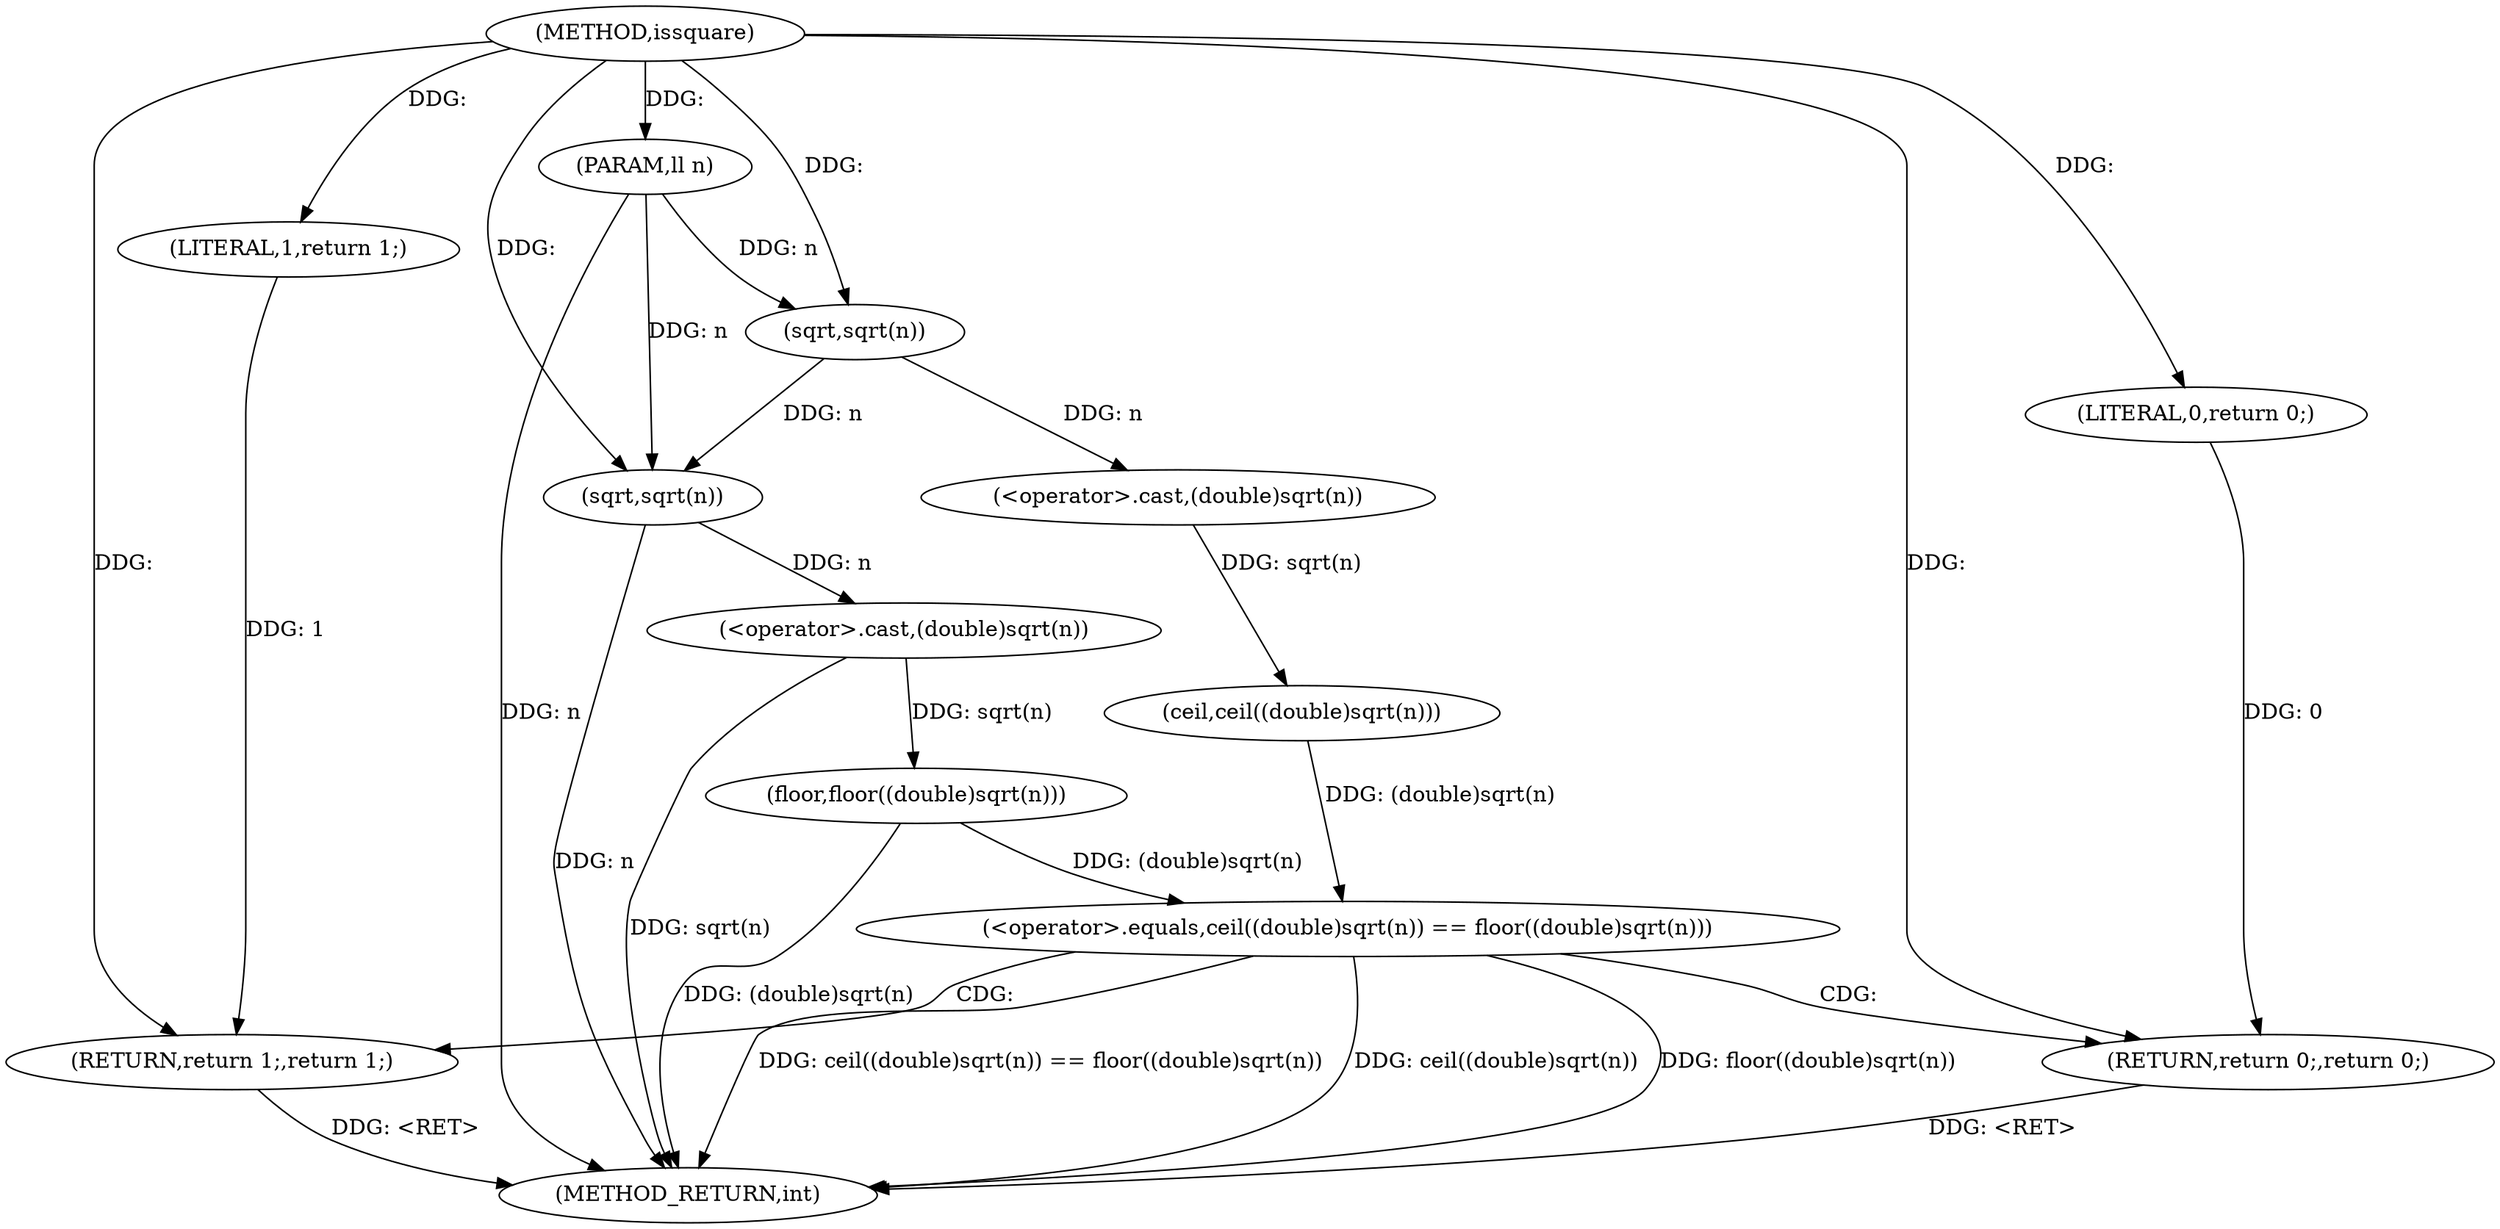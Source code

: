 digraph "issquare" {  
"1000656" [label = "(METHOD,issquare)" ]
"1000676" [label = "(METHOD_RETURN,int)" ]
"1000657" [label = "(PARAM,ll n)" ]
"1000660" [label = "(<operator>.equals,ceil((double)sqrt(n)) == floor((double)sqrt(n)))" ]
"1000671" [label = "(RETURN,return 1;,return 1;)" ]
"1000672" [label = "(LITERAL,1,return 1;)" ]
"1000674" [label = "(RETURN,return 0;,return 0;)" ]
"1000661" [label = "(ceil,ceil((double)sqrt(n)))" ]
"1000666" [label = "(floor,floor((double)sqrt(n)))" ]
"1000675" [label = "(LITERAL,0,return 0;)" ]
"1000662" [label = "(<operator>.cast,(double)sqrt(n))" ]
"1000667" [label = "(<operator>.cast,(double)sqrt(n))" ]
"1000664" [label = "(sqrt,sqrt(n))" ]
"1000669" [label = "(sqrt,sqrt(n))" ]
  "1000671" -> "1000676"  [ label = "DDG: <RET>"] 
  "1000674" -> "1000676"  [ label = "DDG: <RET>"] 
  "1000657" -> "1000676"  [ label = "DDG: n"] 
  "1000660" -> "1000676"  [ label = "DDG: ceil((double)sqrt(n))"] 
  "1000669" -> "1000676"  [ label = "DDG: n"] 
  "1000667" -> "1000676"  [ label = "DDG: sqrt(n)"] 
  "1000666" -> "1000676"  [ label = "DDG: (double)sqrt(n)"] 
  "1000660" -> "1000676"  [ label = "DDG: floor((double)sqrt(n))"] 
  "1000660" -> "1000676"  [ label = "DDG: ceil((double)sqrt(n)) == floor((double)sqrt(n))"] 
  "1000656" -> "1000657"  [ label = "DDG: "] 
  "1000672" -> "1000671"  [ label = "DDG: 1"] 
  "1000656" -> "1000671"  [ label = "DDG: "] 
  "1000661" -> "1000660"  [ label = "DDG: (double)sqrt(n)"] 
  "1000666" -> "1000660"  [ label = "DDG: (double)sqrt(n)"] 
  "1000656" -> "1000672"  [ label = "DDG: "] 
  "1000675" -> "1000674"  [ label = "DDG: 0"] 
  "1000656" -> "1000674"  [ label = "DDG: "] 
  "1000662" -> "1000661"  [ label = "DDG: sqrt(n)"] 
  "1000667" -> "1000666"  [ label = "DDG: sqrt(n)"] 
  "1000656" -> "1000675"  [ label = "DDG: "] 
  "1000664" -> "1000662"  [ label = "DDG: n"] 
  "1000669" -> "1000667"  [ label = "DDG: n"] 
  "1000657" -> "1000664"  [ label = "DDG: n"] 
  "1000656" -> "1000664"  [ label = "DDG: "] 
  "1000664" -> "1000669"  [ label = "DDG: n"] 
  "1000657" -> "1000669"  [ label = "DDG: n"] 
  "1000656" -> "1000669"  [ label = "DDG: "] 
  "1000660" -> "1000674"  [ label = "CDG: "] 
  "1000660" -> "1000671"  [ label = "CDG: "] 
}
